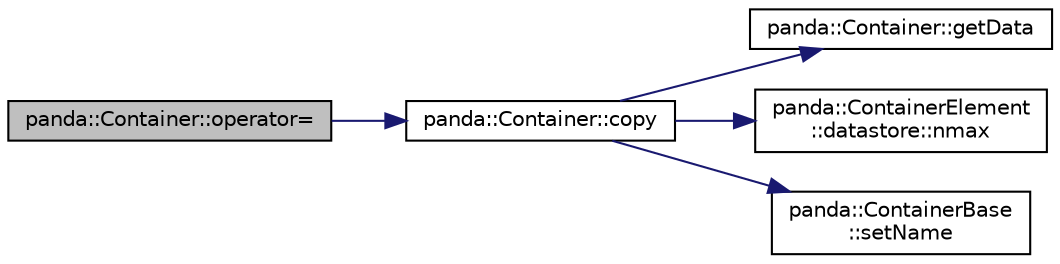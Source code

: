 digraph "panda::Container::operator="
{
 // INTERACTIVE_SVG=YES
  edge [fontname="Helvetica",fontsize="10",labelfontname="Helvetica",labelfontsize="10"];
  node [fontname="Helvetica",fontsize="10",shape=record];
  rankdir="LR";
  Node1 [label="panda::Container::operator=",height=0.2,width=0.4,color="black", fillcolor="grey75", style="filled" fontcolor="black"];
  Node1 -> Node2 [color="midnightblue",fontsize="10",style="solid"];
  Node2 [label="panda::Container::copy",height=0.2,width=0.4,color="black", fillcolor="white", style="filled",URL="$classpanda_1_1Container.html#a47bf4140207c40fa731f44766dde536c",tooltip="Copy the array contents. "];
  Node2 -> Node3 [color="midnightblue",fontsize="10",style="solid"];
  Node3 [label="panda::Container::getData",height=0.2,width=0.4,color="black", fillcolor="white", style="filled",URL="$classpanda_1_1Container.html#ae8c189c8e337af593b268455a2dda89f"];
  Node2 -> Node4 [color="midnightblue",fontsize="10",style="solid"];
  Node4 [label="panda::ContainerElement\l::datastore::nmax",height=0.2,width=0.4,color="black", fillcolor="white", style="filled",URL="$structpanda_1_1ContainerElement_1_1datastore.html#aff3ea42523fa1d980435a5085c8f1289"];
  Node2 -> Node5 [color="midnightblue",fontsize="10",style="solid"];
  Node5 [label="panda::ContainerBase\l::setName",height=0.2,width=0.4,color="black", fillcolor="white", style="filled",URL="$classpanda_1_1ContainerBase.html#af338d42cdb776d8af77a2c14d3a983f5",tooltip="Set the name of this container. "];
}
